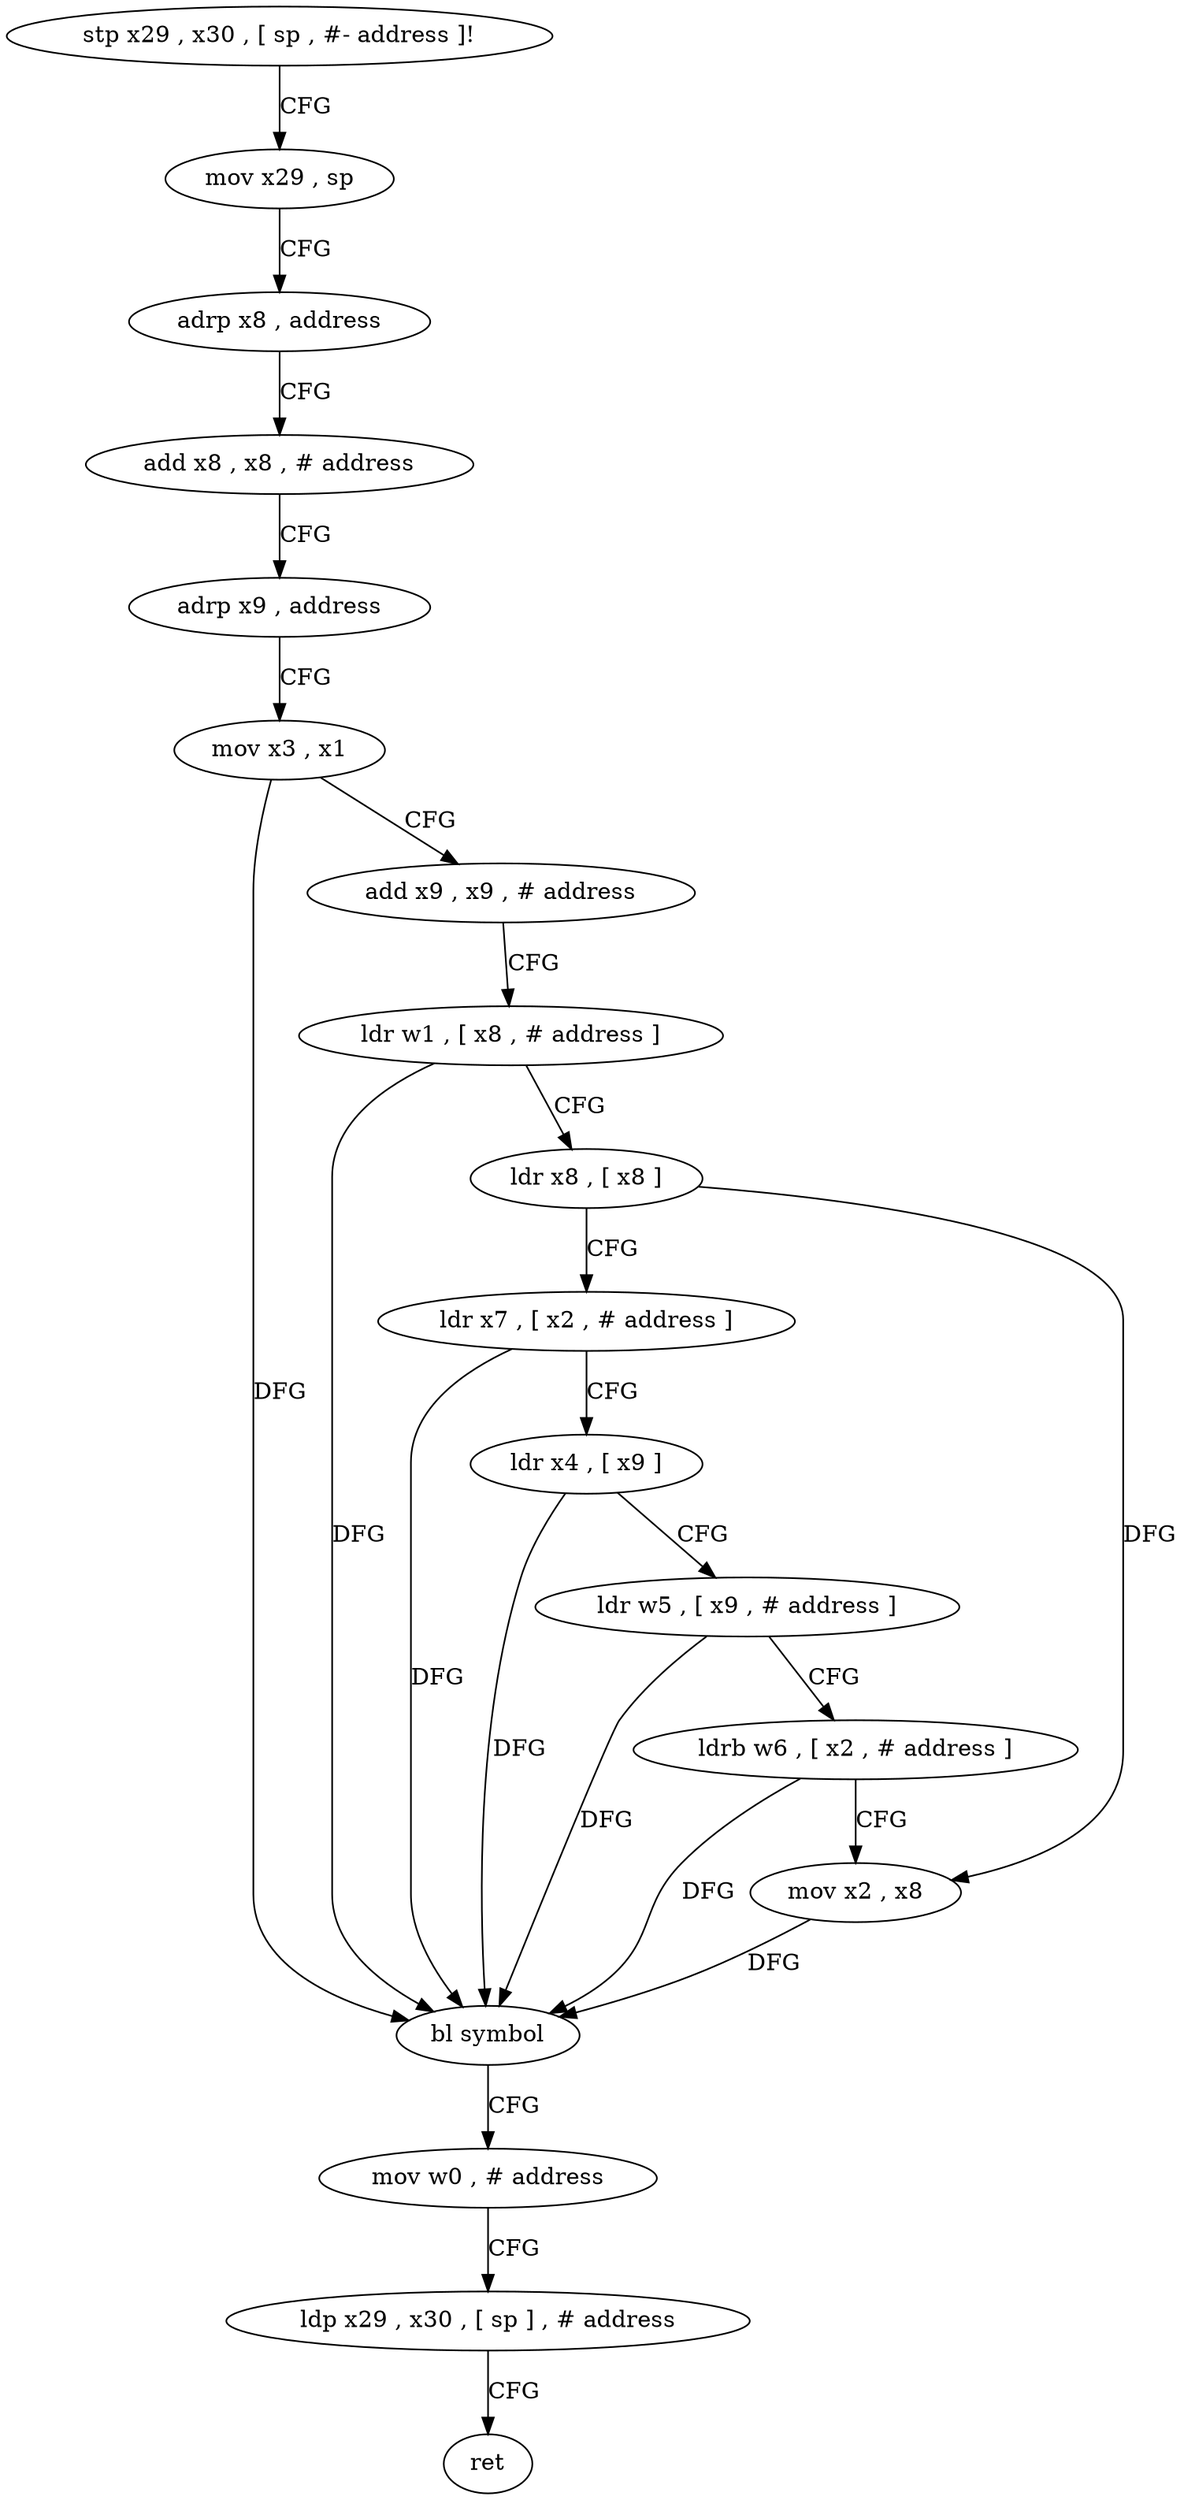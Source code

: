 digraph "func" {
"4213548" [label = "stp x29 , x30 , [ sp , #- address ]!" ]
"4213552" [label = "mov x29 , sp" ]
"4213556" [label = "adrp x8 , address" ]
"4213560" [label = "add x8 , x8 , # address" ]
"4213564" [label = "adrp x9 , address" ]
"4213568" [label = "mov x3 , x1" ]
"4213572" [label = "add x9 , x9 , # address" ]
"4213576" [label = "ldr w1 , [ x8 , # address ]" ]
"4213580" [label = "ldr x8 , [ x8 ]" ]
"4213584" [label = "ldr x7 , [ x2 , # address ]" ]
"4213588" [label = "ldr x4 , [ x9 ]" ]
"4213592" [label = "ldr w5 , [ x9 , # address ]" ]
"4213596" [label = "ldrb w6 , [ x2 , # address ]" ]
"4213600" [label = "mov x2 , x8" ]
"4213604" [label = "bl symbol" ]
"4213608" [label = "mov w0 , # address" ]
"4213612" [label = "ldp x29 , x30 , [ sp ] , # address" ]
"4213616" [label = "ret" ]
"4213548" -> "4213552" [ label = "CFG" ]
"4213552" -> "4213556" [ label = "CFG" ]
"4213556" -> "4213560" [ label = "CFG" ]
"4213560" -> "4213564" [ label = "CFG" ]
"4213564" -> "4213568" [ label = "CFG" ]
"4213568" -> "4213572" [ label = "CFG" ]
"4213568" -> "4213604" [ label = "DFG" ]
"4213572" -> "4213576" [ label = "CFG" ]
"4213576" -> "4213580" [ label = "CFG" ]
"4213576" -> "4213604" [ label = "DFG" ]
"4213580" -> "4213584" [ label = "CFG" ]
"4213580" -> "4213600" [ label = "DFG" ]
"4213584" -> "4213588" [ label = "CFG" ]
"4213584" -> "4213604" [ label = "DFG" ]
"4213588" -> "4213592" [ label = "CFG" ]
"4213588" -> "4213604" [ label = "DFG" ]
"4213592" -> "4213596" [ label = "CFG" ]
"4213592" -> "4213604" [ label = "DFG" ]
"4213596" -> "4213600" [ label = "CFG" ]
"4213596" -> "4213604" [ label = "DFG" ]
"4213600" -> "4213604" [ label = "DFG" ]
"4213604" -> "4213608" [ label = "CFG" ]
"4213608" -> "4213612" [ label = "CFG" ]
"4213612" -> "4213616" [ label = "CFG" ]
}
